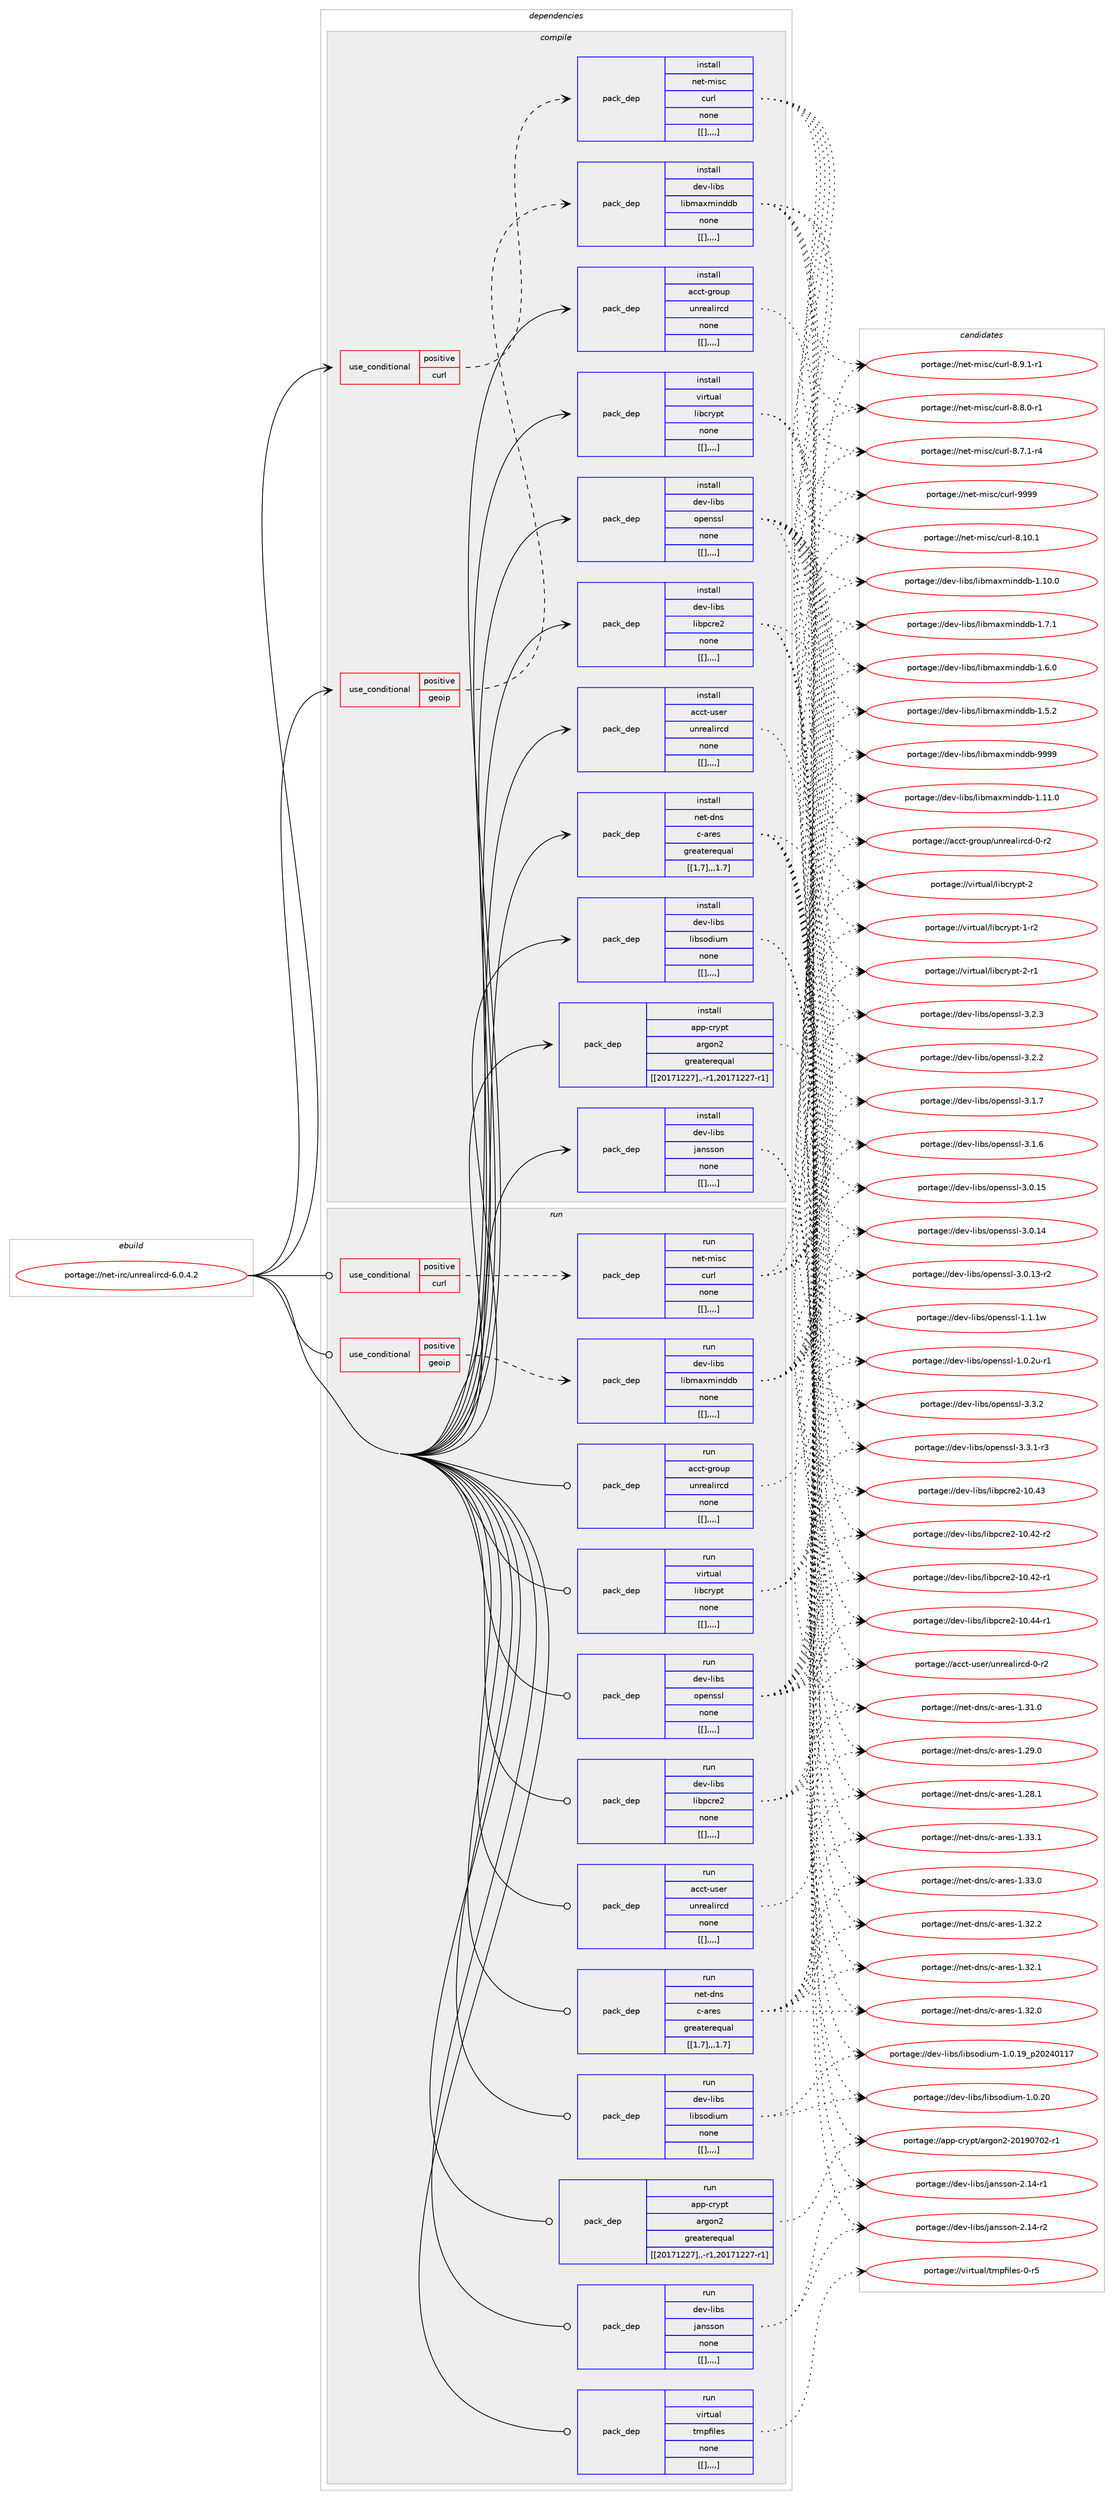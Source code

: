 digraph prolog {

# *************
# Graph options
# *************

newrank=true;
concentrate=true;
compound=true;
graph [rankdir=LR,fontname=Helvetica,fontsize=10,ranksep=1.5];#, ranksep=2.5, nodesep=0.2];
edge  [arrowhead=vee];
node  [fontname=Helvetica,fontsize=10];

# **********
# The ebuild
# **********

subgraph cluster_leftcol {
color=gray;
label=<<i>ebuild</i>>;
id [label="portage://net-irc/unrealircd-6.0.4.2", color=red, width=4, href="../net-irc/unrealircd-6.0.4.2.svg"];
}

# ****************
# The dependencies
# ****************

subgraph cluster_midcol {
color=gray;
label=<<i>dependencies</i>>;
subgraph cluster_compile {
fillcolor="#eeeeee";
style=filled;
label=<<i>compile</i>>;
subgraph cond97052 {
dependency368577 [label=<<TABLE BORDER="0" CELLBORDER="1" CELLSPACING="0" CELLPADDING="4"><TR><TD ROWSPAN="3" CELLPADDING="10">use_conditional</TD></TR><TR><TD>positive</TD></TR><TR><TD>curl</TD></TR></TABLE>>, shape=none, color=red];
subgraph pack268853 {
dependency368578 [label=<<TABLE BORDER="0" CELLBORDER="1" CELLSPACING="0" CELLPADDING="4" WIDTH="220"><TR><TD ROWSPAN="6" CELLPADDING="30">pack_dep</TD></TR><TR><TD WIDTH="110">install</TD></TR><TR><TD>net-misc</TD></TR><TR><TD>curl</TD></TR><TR><TD>none</TD></TR><TR><TD>[[],,,,]</TD></TR></TABLE>>, shape=none, color=blue];
}
dependency368577:e -> dependency368578:w [weight=20,style="dashed",arrowhead="vee"];
}
id:e -> dependency368577:w [weight=20,style="solid",arrowhead="vee"];
subgraph cond97053 {
dependency368579 [label=<<TABLE BORDER="0" CELLBORDER="1" CELLSPACING="0" CELLPADDING="4"><TR><TD ROWSPAN="3" CELLPADDING="10">use_conditional</TD></TR><TR><TD>positive</TD></TR><TR><TD>geoip</TD></TR></TABLE>>, shape=none, color=red];
subgraph pack268854 {
dependency368580 [label=<<TABLE BORDER="0" CELLBORDER="1" CELLSPACING="0" CELLPADDING="4" WIDTH="220"><TR><TD ROWSPAN="6" CELLPADDING="30">pack_dep</TD></TR><TR><TD WIDTH="110">install</TD></TR><TR><TD>dev-libs</TD></TR><TR><TD>libmaxminddb</TD></TR><TR><TD>none</TD></TR><TR><TD>[[],,,,]</TD></TR></TABLE>>, shape=none, color=blue];
}
dependency368579:e -> dependency368580:w [weight=20,style="dashed",arrowhead="vee"];
}
id:e -> dependency368579:w [weight=20,style="solid",arrowhead="vee"];
subgraph pack268855 {
dependency368581 [label=<<TABLE BORDER="0" CELLBORDER="1" CELLSPACING="0" CELLPADDING="4" WIDTH="220"><TR><TD ROWSPAN="6" CELLPADDING="30">pack_dep</TD></TR><TR><TD WIDTH="110">install</TD></TR><TR><TD>acct-group</TD></TR><TR><TD>unrealircd</TD></TR><TR><TD>none</TD></TR><TR><TD>[[],,,,]</TD></TR></TABLE>>, shape=none, color=blue];
}
id:e -> dependency368581:w [weight=20,style="solid",arrowhead="vee"];
subgraph pack268856 {
dependency368582 [label=<<TABLE BORDER="0" CELLBORDER="1" CELLSPACING="0" CELLPADDING="4" WIDTH="220"><TR><TD ROWSPAN="6" CELLPADDING="30">pack_dep</TD></TR><TR><TD WIDTH="110">install</TD></TR><TR><TD>acct-user</TD></TR><TR><TD>unrealircd</TD></TR><TR><TD>none</TD></TR><TR><TD>[[],,,,]</TD></TR></TABLE>>, shape=none, color=blue];
}
id:e -> dependency368582:w [weight=20,style="solid",arrowhead="vee"];
subgraph pack268857 {
dependency368583 [label=<<TABLE BORDER="0" CELLBORDER="1" CELLSPACING="0" CELLPADDING="4" WIDTH="220"><TR><TD ROWSPAN="6" CELLPADDING="30">pack_dep</TD></TR><TR><TD WIDTH="110">install</TD></TR><TR><TD>app-crypt</TD></TR><TR><TD>argon2</TD></TR><TR><TD>greaterequal</TD></TR><TR><TD>[[20171227],,-r1,20171227-r1]</TD></TR></TABLE>>, shape=none, color=blue];
}
id:e -> dependency368583:w [weight=20,style="solid",arrowhead="vee"];
subgraph pack268858 {
dependency368584 [label=<<TABLE BORDER="0" CELLBORDER="1" CELLSPACING="0" CELLPADDING="4" WIDTH="220"><TR><TD ROWSPAN="6" CELLPADDING="30">pack_dep</TD></TR><TR><TD WIDTH="110">install</TD></TR><TR><TD>dev-libs</TD></TR><TR><TD>jansson</TD></TR><TR><TD>none</TD></TR><TR><TD>[[],,,,]</TD></TR></TABLE>>, shape=none, color=blue];
}
id:e -> dependency368584:w [weight=20,style="solid",arrowhead="vee"];
subgraph pack268859 {
dependency368585 [label=<<TABLE BORDER="0" CELLBORDER="1" CELLSPACING="0" CELLPADDING="4" WIDTH="220"><TR><TD ROWSPAN="6" CELLPADDING="30">pack_dep</TD></TR><TR><TD WIDTH="110">install</TD></TR><TR><TD>dev-libs</TD></TR><TR><TD>libpcre2</TD></TR><TR><TD>none</TD></TR><TR><TD>[[],,,,]</TD></TR></TABLE>>, shape=none, color=blue];
}
id:e -> dependency368585:w [weight=20,style="solid",arrowhead="vee"];
subgraph pack268860 {
dependency368586 [label=<<TABLE BORDER="0" CELLBORDER="1" CELLSPACING="0" CELLPADDING="4" WIDTH="220"><TR><TD ROWSPAN="6" CELLPADDING="30">pack_dep</TD></TR><TR><TD WIDTH="110">install</TD></TR><TR><TD>dev-libs</TD></TR><TR><TD>libsodium</TD></TR><TR><TD>none</TD></TR><TR><TD>[[],,,,]</TD></TR></TABLE>>, shape=none, color=blue];
}
id:e -> dependency368586:w [weight=20,style="solid",arrowhead="vee"];
subgraph pack268861 {
dependency368587 [label=<<TABLE BORDER="0" CELLBORDER="1" CELLSPACING="0" CELLPADDING="4" WIDTH="220"><TR><TD ROWSPAN="6" CELLPADDING="30">pack_dep</TD></TR><TR><TD WIDTH="110">install</TD></TR><TR><TD>dev-libs</TD></TR><TR><TD>openssl</TD></TR><TR><TD>none</TD></TR><TR><TD>[[],,,,]</TD></TR></TABLE>>, shape=none, color=blue];
}
id:e -> dependency368587:w [weight=20,style="solid",arrowhead="vee"];
subgraph pack268862 {
dependency368588 [label=<<TABLE BORDER="0" CELLBORDER="1" CELLSPACING="0" CELLPADDING="4" WIDTH="220"><TR><TD ROWSPAN="6" CELLPADDING="30">pack_dep</TD></TR><TR><TD WIDTH="110">install</TD></TR><TR><TD>net-dns</TD></TR><TR><TD>c-ares</TD></TR><TR><TD>greaterequal</TD></TR><TR><TD>[[1,7],,,1.7]</TD></TR></TABLE>>, shape=none, color=blue];
}
id:e -> dependency368588:w [weight=20,style="solid",arrowhead="vee"];
subgraph pack268863 {
dependency368589 [label=<<TABLE BORDER="0" CELLBORDER="1" CELLSPACING="0" CELLPADDING="4" WIDTH="220"><TR><TD ROWSPAN="6" CELLPADDING="30">pack_dep</TD></TR><TR><TD WIDTH="110">install</TD></TR><TR><TD>virtual</TD></TR><TR><TD>libcrypt</TD></TR><TR><TD>none</TD></TR><TR><TD>[[],,,,]</TD></TR></TABLE>>, shape=none, color=blue];
}
id:e -> dependency368589:w [weight=20,style="solid",arrowhead="vee"];
}
subgraph cluster_compileandrun {
fillcolor="#eeeeee";
style=filled;
label=<<i>compile and run</i>>;
}
subgraph cluster_run {
fillcolor="#eeeeee";
style=filled;
label=<<i>run</i>>;
subgraph cond97054 {
dependency368590 [label=<<TABLE BORDER="0" CELLBORDER="1" CELLSPACING="0" CELLPADDING="4"><TR><TD ROWSPAN="3" CELLPADDING="10">use_conditional</TD></TR><TR><TD>positive</TD></TR><TR><TD>curl</TD></TR></TABLE>>, shape=none, color=red];
subgraph pack268864 {
dependency368591 [label=<<TABLE BORDER="0" CELLBORDER="1" CELLSPACING="0" CELLPADDING="4" WIDTH="220"><TR><TD ROWSPAN="6" CELLPADDING="30">pack_dep</TD></TR><TR><TD WIDTH="110">run</TD></TR><TR><TD>net-misc</TD></TR><TR><TD>curl</TD></TR><TR><TD>none</TD></TR><TR><TD>[[],,,,]</TD></TR></TABLE>>, shape=none, color=blue];
}
dependency368590:e -> dependency368591:w [weight=20,style="dashed",arrowhead="vee"];
}
id:e -> dependency368590:w [weight=20,style="solid",arrowhead="odot"];
subgraph cond97055 {
dependency368592 [label=<<TABLE BORDER="0" CELLBORDER="1" CELLSPACING="0" CELLPADDING="4"><TR><TD ROWSPAN="3" CELLPADDING="10">use_conditional</TD></TR><TR><TD>positive</TD></TR><TR><TD>geoip</TD></TR></TABLE>>, shape=none, color=red];
subgraph pack268865 {
dependency368593 [label=<<TABLE BORDER="0" CELLBORDER="1" CELLSPACING="0" CELLPADDING="4" WIDTH="220"><TR><TD ROWSPAN="6" CELLPADDING="30">pack_dep</TD></TR><TR><TD WIDTH="110">run</TD></TR><TR><TD>dev-libs</TD></TR><TR><TD>libmaxminddb</TD></TR><TR><TD>none</TD></TR><TR><TD>[[],,,,]</TD></TR></TABLE>>, shape=none, color=blue];
}
dependency368592:e -> dependency368593:w [weight=20,style="dashed",arrowhead="vee"];
}
id:e -> dependency368592:w [weight=20,style="solid",arrowhead="odot"];
subgraph pack268866 {
dependency368594 [label=<<TABLE BORDER="0" CELLBORDER="1" CELLSPACING="0" CELLPADDING="4" WIDTH="220"><TR><TD ROWSPAN="6" CELLPADDING="30">pack_dep</TD></TR><TR><TD WIDTH="110">run</TD></TR><TR><TD>acct-group</TD></TR><TR><TD>unrealircd</TD></TR><TR><TD>none</TD></TR><TR><TD>[[],,,,]</TD></TR></TABLE>>, shape=none, color=blue];
}
id:e -> dependency368594:w [weight=20,style="solid",arrowhead="odot"];
subgraph pack268867 {
dependency368595 [label=<<TABLE BORDER="0" CELLBORDER="1" CELLSPACING="0" CELLPADDING="4" WIDTH="220"><TR><TD ROWSPAN="6" CELLPADDING="30">pack_dep</TD></TR><TR><TD WIDTH="110">run</TD></TR><TR><TD>acct-user</TD></TR><TR><TD>unrealircd</TD></TR><TR><TD>none</TD></TR><TR><TD>[[],,,,]</TD></TR></TABLE>>, shape=none, color=blue];
}
id:e -> dependency368595:w [weight=20,style="solid",arrowhead="odot"];
subgraph pack268868 {
dependency368596 [label=<<TABLE BORDER="0" CELLBORDER="1" CELLSPACING="0" CELLPADDING="4" WIDTH="220"><TR><TD ROWSPAN="6" CELLPADDING="30">pack_dep</TD></TR><TR><TD WIDTH="110">run</TD></TR><TR><TD>app-crypt</TD></TR><TR><TD>argon2</TD></TR><TR><TD>greaterequal</TD></TR><TR><TD>[[20171227],,-r1,20171227-r1]</TD></TR></TABLE>>, shape=none, color=blue];
}
id:e -> dependency368596:w [weight=20,style="solid",arrowhead="odot"];
subgraph pack268869 {
dependency368597 [label=<<TABLE BORDER="0" CELLBORDER="1" CELLSPACING="0" CELLPADDING="4" WIDTH="220"><TR><TD ROWSPAN="6" CELLPADDING="30">pack_dep</TD></TR><TR><TD WIDTH="110">run</TD></TR><TR><TD>dev-libs</TD></TR><TR><TD>jansson</TD></TR><TR><TD>none</TD></TR><TR><TD>[[],,,,]</TD></TR></TABLE>>, shape=none, color=blue];
}
id:e -> dependency368597:w [weight=20,style="solid",arrowhead="odot"];
subgraph pack268870 {
dependency368598 [label=<<TABLE BORDER="0" CELLBORDER="1" CELLSPACING="0" CELLPADDING="4" WIDTH="220"><TR><TD ROWSPAN="6" CELLPADDING="30">pack_dep</TD></TR><TR><TD WIDTH="110">run</TD></TR><TR><TD>dev-libs</TD></TR><TR><TD>libpcre2</TD></TR><TR><TD>none</TD></TR><TR><TD>[[],,,,]</TD></TR></TABLE>>, shape=none, color=blue];
}
id:e -> dependency368598:w [weight=20,style="solid",arrowhead="odot"];
subgraph pack268871 {
dependency368599 [label=<<TABLE BORDER="0" CELLBORDER="1" CELLSPACING="0" CELLPADDING="4" WIDTH="220"><TR><TD ROWSPAN="6" CELLPADDING="30">pack_dep</TD></TR><TR><TD WIDTH="110">run</TD></TR><TR><TD>dev-libs</TD></TR><TR><TD>libsodium</TD></TR><TR><TD>none</TD></TR><TR><TD>[[],,,,]</TD></TR></TABLE>>, shape=none, color=blue];
}
id:e -> dependency368599:w [weight=20,style="solid",arrowhead="odot"];
subgraph pack268872 {
dependency368600 [label=<<TABLE BORDER="0" CELLBORDER="1" CELLSPACING="0" CELLPADDING="4" WIDTH="220"><TR><TD ROWSPAN="6" CELLPADDING="30">pack_dep</TD></TR><TR><TD WIDTH="110">run</TD></TR><TR><TD>dev-libs</TD></TR><TR><TD>openssl</TD></TR><TR><TD>none</TD></TR><TR><TD>[[],,,,]</TD></TR></TABLE>>, shape=none, color=blue];
}
id:e -> dependency368600:w [weight=20,style="solid",arrowhead="odot"];
subgraph pack268873 {
dependency368601 [label=<<TABLE BORDER="0" CELLBORDER="1" CELLSPACING="0" CELLPADDING="4" WIDTH="220"><TR><TD ROWSPAN="6" CELLPADDING="30">pack_dep</TD></TR><TR><TD WIDTH="110">run</TD></TR><TR><TD>net-dns</TD></TR><TR><TD>c-ares</TD></TR><TR><TD>greaterequal</TD></TR><TR><TD>[[1,7],,,1.7]</TD></TR></TABLE>>, shape=none, color=blue];
}
id:e -> dependency368601:w [weight=20,style="solid",arrowhead="odot"];
subgraph pack268874 {
dependency368602 [label=<<TABLE BORDER="0" CELLBORDER="1" CELLSPACING="0" CELLPADDING="4" WIDTH="220"><TR><TD ROWSPAN="6" CELLPADDING="30">pack_dep</TD></TR><TR><TD WIDTH="110">run</TD></TR><TR><TD>virtual</TD></TR><TR><TD>libcrypt</TD></TR><TR><TD>none</TD></TR><TR><TD>[[],,,,]</TD></TR></TABLE>>, shape=none, color=blue];
}
id:e -> dependency368602:w [weight=20,style="solid",arrowhead="odot"];
subgraph pack268875 {
dependency368603 [label=<<TABLE BORDER="0" CELLBORDER="1" CELLSPACING="0" CELLPADDING="4" WIDTH="220"><TR><TD ROWSPAN="6" CELLPADDING="30">pack_dep</TD></TR><TR><TD WIDTH="110">run</TD></TR><TR><TD>virtual</TD></TR><TR><TD>tmpfiles</TD></TR><TR><TD>none</TD></TR><TR><TD>[[],,,,]</TD></TR></TABLE>>, shape=none, color=blue];
}
id:e -> dependency368603:w [weight=20,style="solid",arrowhead="odot"];
}
}

# **************
# The candidates
# **************

subgraph cluster_choices {
rank=same;
color=gray;
label=<<i>candidates</i>>;

subgraph choice268853 {
color=black;
nodesep=1;
choice110101116451091051159947991171141084557575757 [label="portage://net-misc/curl-9999", color=red, width=4,href="../net-misc/curl-9999.svg"];
choice1101011164510910511599479911711410845564649484649 [label="portage://net-misc/curl-8.10.1", color=red, width=4,href="../net-misc/curl-8.10.1.svg"];
choice110101116451091051159947991171141084556465746494511449 [label="portage://net-misc/curl-8.9.1-r1", color=red, width=4,href="../net-misc/curl-8.9.1-r1.svg"];
choice110101116451091051159947991171141084556465646484511449 [label="portage://net-misc/curl-8.8.0-r1", color=red, width=4,href="../net-misc/curl-8.8.0-r1.svg"];
choice110101116451091051159947991171141084556465546494511452 [label="portage://net-misc/curl-8.7.1-r4", color=red, width=4,href="../net-misc/curl-8.7.1-r4.svg"];
dependency368578:e -> choice110101116451091051159947991171141084557575757:w [style=dotted,weight="100"];
dependency368578:e -> choice1101011164510910511599479911711410845564649484649:w [style=dotted,weight="100"];
dependency368578:e -> choice110101116451091051159947991171141084556465746494511449:w [style=dotted,weight="100"];
dependency368578:e -> choice110101116451091051159947991171141084556465646484511449:w [style=dotted,weight="100"];
dependency368578:e -> choice110101116451091051159947991171141084556465546494511452:w [style=dotted,weight="100"];
}
subgraph choice268854 {
color=black;
nodesep=1;
choice1001011184510810598115471081059810997120109105110100100984557575757 [label="portage://dev-libs/libmaxminddb-9999", color=red, width=4,href="../dev-libs/libmaxminddb-9999.svg"];
choice10010111845108105981154710810598109971201091051101001009845494649494648 [label="portage://dev-libs/libmaxminddb-1.11.0", color=red, width=4,href="../dev-libs/libmaxminddb-1.11.0.svg"];
choice10010111845108105981154710810598109971201091051101001009845494649484648 [label="portage://dev-libs/libmaxminddb-1.10.0", color=red, width=4,href="../dev-libs/libmaxminddb-1.10.0.svg"];
choice100101118451081059811547108105981099712010910511010010098454946554649 [label="portage://dev-libs/libmaxminddb-1.7.1", color=red, width=4,href="../dev-libs/libmaxminddb-1.7.1.svg"];
choice100101118451081059811547108105981099712010910511010010098454946544648 [label="portage://dev-libs/libmaxminddb-1.6.0", color=red, width=4,href="../dev-libs/libmaxminddb-1.6.0.svg"];
choice100101118451081059811547108105981099712010910511010010098454946534650 [label="portage://dev-libs/libmaxminddb-1.5.2", color=red, width=4,href="../dev-libs/libmaxminddb-1.5.2.svg"];
dependency368580:e -> choice1001011184510810598115471081059810997120109105110100100984557575757:w [style=dotted,weight="100"];
dependency368580:e -> choice10010111845108105981154710810598109971201091051101001009845494649494648:w [style=dotted,weight="100"];
dependency368580:e -> choice10010111845108105981154710810598109971201091051101001009845494649484648:w [style=dotted,weight="100"];
dependency368580:e -> choice100101118451081059811547108105981099712010910511010010098454946554649:w [style=dotted,weight="100"];
dependency368580:e -> choice100101118451081059811547108105981099712010910511010010098454946544648:w [style=dotted,weight="100"];
dependency368580:e -> choice100101118451081059811547108105981099712010910511010010098454946534650:w [style=dotted,weight="100"];
}
subgraph choice268855 {
color=black;
nodesep=1;
choice9799991164510311411111711247117110114101971081051149910045484511450 [label="portage://acct-group/unrealircd-0-r2", color=red, width=4,href="../acct-group/unrealircd-0-r2.svg"];
dependency368581:e -> choice9799991164510311411111711247117110114101971081051149910045484511450:w [style=dotted,weight="100"];
}
subgraph choice268856 {
color=black;
nodesep=1;
choice9799991164511711510111447117110114101971081051149910045484511450 [label="portage://acct-user/unrealircd-0-r2", color=red, width=4,href="../acct-user/unrealircd-0-r2.svg"];
dependency368582:e -> choice9799991164511711510111447117110114101971081051149910045484511450:w [style=dotted,weight="100"];
}
subgraph choice268857 {
color=black;
nodesep=1;
choice9711211245991141211121164797114103111110504550484957485548504511449 [label="portage://app-crypt/argon2-20190702-r1", color=red, width=4,href="../app-crypt/argon2-20190702-r1.svg"];
dependency368583:e -> choice9711211245991141211121164797114103111110504550484957485548504511449:w [style=dotted,weight="100"];
}
subgraph choice268858 {
color=black;
nodesep=1;
choice1001011184510810598115471069711011511511111045504649524511450 [label="portage://dev-libs/jansson-2.14-r2", color=red, width=4,href="../dev-libs/jansson-2.14-r2.svg"];
choice1001011184510810598115471069711011511511111045504649524511449 [label="portage://dev-libs/jansson-2.14-r1", color=red, width=4,href="../dev-libs/jansson-2.14-r1.svg"];
dependency368584:e -> choice1001011184510810598115471069711011511511111045504649524511450:w [style=dotted,weight="100"];
dependency368584:e -> choice1001011184510810598115471069711011511511111045504649524511449:w [style=dotted,weight="100"];
}
subgraph choice268859 {
color=black;
nodesep=1;
choice1001011184510810598115471081059811299114101504549484652524511449 [label="portage://dev-libs/libpcre2-10.44-r1", color=red, width=4,href="../dev-libs/libpcre2-10.44-r1.svg"];
choice100101118451081059811547108105981129911410150454948465251 [label="portage://dev-libs/libpcre2-10.43", color=red, width=4,href="../dev-libs/libpcre2-10.43.svg"];
choice1001011184510810598115471081059811299114101504549484652504511450 [label="portage://dev-libs/libpcre2-10.42-r2", color=red, width=4,href="../dev-libs/libpcre2-10.42-r2.svg"];
choice1001011184510810598115471081059811299114101504549484652504511449 [label="portage://dev-libs/libpcre2-10.42-r1", color=red, width=4,href="../dev-libs/libpcre2-10.42-r1.svg"];
dependency368585:e -> choice1001011184510810598115471081059811299114101504549484652524511449:w [style=dotted,weight="100"];
dependency368585:e -> choice100101118451081059811547108105981129911410150454948465251:w [style=dotted,weight="100"];
dependency368585:e -> choice1001011184510810598115471081059811299114101504549484652504511450:w [style=dotted,weight="100"];
dependency368585:e -> choice1001011184510810598115471081059811299114101504549484652504511449:w [style=dotted,weight="100"];
}
subgraph choice268860 {
color=black;
nodesep=1;
choice1001011184510810598115471081059811511110010511710945494648465048 [label="portage://dev-libs/libsodium-1.0.20", color=red, width=4,href="../dev-libs/libsodium-1.0.20.svg"];
choice1001011184510810598115471081059811511110010511710945494648464957951125048505248494955 [label="portage://dev-libs/libsodium-1.0.19_p20240117", color=red, width=4,href="../dev-libs/libsodium-1.0.19_p20240117.svg"];
dependency368586:e -> choice1001011184510810598115471081059811511110010511710945494648465048:w [style=dotted,weight="100"];
dependency368586:e -> choice1001011184510810598115471081059811511110010511710945494648464957951125048505248494955:w [style=dotted,weight="100"];
}
subgraph choice268861 {
color=black;
nodesep=1;
choice100101118451081059811547111112101110115115108455146514650 [label="portage://dev-libs/openssl-3.3.2", color=red, width=4,href="../dev-libs/openssl-3.3.2.svg"];
choice1001011184510810598115471111121011101151151084551465146494511451 [label="portage://dev-libs/openssl-3.3.1-r3", color=red, width=4,href="../dev-libs/openssl-3.3.1-r3.svg"];
choice100101118451081059811547111112101110115115108455146504651 [label="portage://dev-libs/openssl-3.2.3", color=red, width=4,href="../dev-libs/openssl-3.2.3.svg"];
choice100101118451081059811547111112101110115115108455146504650 [label="portage://dev-libs/openssl-3.2.2", color=red, width=4,href="../dev-libs/openssl-3.2.2.svg"];
choice100101118451081059811547111112101110115115108455146494655 [label="portage://dev-libs/openssl-3.1.7", color=red, width=4,href="../dev-libs/openssl-3.1.7.svg"];
choice100101118451081059811547111112101110115115108455146494654 [label="portage://dev-libs/openssl-3.1.6", color=red, width=4,href="../dev-libs/openssl-3.1.6.svg"];
choice10010111845108105981154711111210111011511510845514648464953 [label="portage://dev-libs/openssl-3.0.15", color=red, width=4,href="../dev-libs/openssl-3.0.15.svg"];
choice10010111845108105981154711111210111011511510845514648464952 [label="portage://dev-libs/openssl-3.0.14", color=red, width=4,href="../dev-libs/openssl-3.0.14.svg"];
choice100101118451081059811547111112101110115115108455146484649514511450 [label="portage://dev-libs/openssl-3.0.13-r2", color=red, width=4,href="../dev-libs/openssl-3.0.13-r2.svg"];
choice100101118451081059811547111112101110115115108454946494649119 [label="portage://dev-libs/openssl-1.1.1w", color=red, width=4,href="../dev-libs/openssl-1.1.1w.svg"];
choice1001011184510810598115471111121011101151151084549464846501174511449 [label="portage://dev-libs/openssl-1.0.2u-r1", color=red, width=4,href="../dev-libs/openssl-1.0.2u-r1.svg"];
dependency368587:e -> choice100101118451081059811547111112101110115115108455146514650:w [style=dotted,weight="100"];
dependency368587:e -> choice1001011184510810598115471111121011101151151084551465146494511451:w [style=dotted,weight="100"];
dependency368587:e -> choice100101118451081059811547111112101110115115108455146504651:w [style=dotted,weight="100"];
dependency368587:e -> choice100101118451081059811547111112101110115115108455146504650:w [style=dotted,weight="100"];
dependency368587:e -> choice100101118451081059811547111112101110115115108455146494655:w [style=dotted,weight="100"];
dependency368587:e -> choice100101118451081059811547111112101110115115108455146494654:w [style=dotted,weight="100"];
dependency368587:e -> choice10010111845108105981154711111210111011511510845514648464953:w [style=dotted,weight="100"];
dependency368587:e -> choice10010111845108105981154711111210111011511510845514648464952:w [style=dotted,weight="100"];
dependency368587:e -> choice100101118451081059811547111112101110115115108455146484649514511450:w [style=dotted,weight="100"];
dependency368587:e -> choice100101118451081059811547111112101110115115108454946494649119:w [style=dotted,weight="100"];
dependency368587:e -> choice1001011184510810598115471111121011101151151084549464846501174511449:w [style=dotted,weight="100"];
}
subgraph choice268862 {
color=black;
nodesep=1;
choice110101116451001101154799459711410111545494651514649 [label="portage://net-dns/c-ares-1.33.1", color=red, width=4,href="../net-dns/c-ares-1.33.1.svg"];
choice110101116451001101154799459711410111545494651514648 [label="portage://net-dns/c-ares-1.33.0", color=red, width=4,href="../net-dns/c-ares-1.33.0.svg"];
choice110101116451001101154799459711410111545494651504650 [label="portage://net-dns/c-ares-1.32.2", color=red, width=4,href="../net-dns/c-ares-1.32.2.svg"];
choice110101116451001101154799459711410111545494651504649 [label="portage://net-dns/c-ares-1.32.1", color=red, width=4,href="../net-dns/c-ares-1.32.1.svg"];
choice110101116451001101154799459711410111545494651504648 [label="portage://net-dns/c-ares-1.32.0", color=red, width=4,href="../net-dns/c-ares-1.32.0.svg"];
choice110101116451001101154799459711410111545494651494648 [label="portage://net-dns/c-ares-1.31.0", color=red, width=4,href="../net-dns/c-ares-1.31.0.svg"];
choice110101116451001101154799459711410111545494650574648 [label="portage://net-dns/c-ares-1.29.0", color=red, width=4,href="../net-dns/c-ares-1.29.0.svg"];
choice110101116451001101154799459711410111545494650564649 [label="portage://net-dns/c-ares-1.28.1", color=red, width=4,href="../net-dns/c-ares-1.28.1.svg"];
dependency368588:e -> choice110101116451001101154799459711410111545494651514649:w [style=dotted,weight="100"];
dependency368588:e -> choice110101116451001101154799459711410111545494651514648:w [style=dotted,weight="100"];
dependency368588:e -> choice110101116451001101154799459711410111545494651504650:w [style=dotted,weight="100"];
dependency368588:e -> choice110101116451001101154799459711410111545494651504649:w [style=dotted,weight="100"];
dependency368588:e -> choice110101116451001101154799459711410111545494651504648:w [style=dotted,weight="100"];
dependency368588:e -> choice110101116451001101154799459711410111545494651494648:w [style=dotted,weight="100"];
dependency368588:e -> choice110101116451001101154799459711410111545494650574648:w [style=dotted,weight="100"];
dependency368588:e -> choice110101116451001101154799459711410111545494650564649:w [style=dotted,weight="100"];
}
subgraph choice268863 {
color=black;
nodesep=1;
choice1181051141161179710847108105989911412111211645504511449 [label="portage://virtual/libcrypt-2-r1", color=red, width=4,href="../virtual/libcrypt-2-r1.svg"];
choice118105114116117971084710810598991141211121164550 [label="portage://virtual/libcrypt-2", color=red, width=4,href="../virtual/libcrypt-2.svg"];
choice1181051141161179710847108105989911412111211645494511450 [label="portage://virtual/libcrypt-1-r2", color=red, width=4,href="../virtual/libcrypt-1-r2.svg"];
dependency368589:e -> choice1181051141161179710847108105989911412111211645504511449:w [style=dotted,weight="100"];
dependency368589:e -> choice118105114116117971084710810598991141211121164550:w [style=dotted,weight="100"];
dependency368589:e -> choice1181051141161179710847108105989911412111211645494511450:w [style=dotted,weight="100"];
}
subgraph choice268864 {
color=black;
nodesep=1;
choice110101116451091051159947991171141084557575757 [label="portage://net-misc/curl-9999", color=red, width=4,href="../net-misc/curl-9999.svg"];
choice1101011164510910511599479911711410845564649484649 [label="portage://net-misc/curl-8.10.1", color=red, width=4,href="../net-misc/curl-8.10.1.svg"];
choice110101116451091051159947991171141084556465746494511449 [label="portage://net-misc/curl-8.9.1-r1", color=red, width=4,href="../net-misc/curl-8.9.1-r1.svg"];
choice110101116451091051159947991171141084556465646484511449 [label="portage://net-misc/curl-8.8.0-r1", color=red, width=4,href="../net-misc/curl-8.8.0-r1.svg"];
choice110101116451091051159947991171141084556465546494511452 [label="portage://net-misc/curl-8.7.1-r4", color=red, width=4,href="../net-misc/curl-8.7.1-r4.svg"];
dependency368591:e -> choice110101116451091051159947991171141084557575757:w [style=dotted,weight="100"];
dependency368591:e -> choice1101011164510910511599479911711410845564649484649:w [style=dotted,weight="100"];
dependency368591:e -> choice110101116451091051159947991171141084556465746494511449:w [style=dotted,weight="100"];
dependency368591:e -> choice110101116451091051159947991171141084556465646484511449:w [style=dotted,weight="100"];
dependency368591:e -> choice110101116451091051159947991171141084556465546494511452:w [style=dotted,weight="100"];
}
subgraph choice268865 {
color=black;
nodesep=1;
choice1001011184510810598115471081059810997120109105110100100984557575757 [label="portage://dev-libs/libmaxminddb-9999", color=red, width=4,href="../dev-libs/libmaxminddb-9999.svg"];
choice10010111845108105981154710810598109971201091051101001009845494649494648 [label="portage://dev-libs/libmaxminddb-1.11.0", color=red, width=4,href="../dev-libs/libmaxminddb-1.11.0.svg"];
choice10010111845108105981154710810598109971201091051101001009845494649484648 [label="portage://dev-libs/libmaxminddb-1.10.0", color=red, width=4,href="../dev-libs/libmaxminddb-1.10.0.svg"];
choice100101118451081059811547108105981099712010910511010010098454946554649 [label="portage://dev-libs/libmaxminddb-1.7.1", color=red, width=4,href="../dev-libs/libmaxminddb-1.7.1.svg"];
choice100101118451081059811547108105981099712010910511010010098454946544648 [label="portage://dev-libs/libmaxminddb-1.6.0", color=red, width=4,href="../dev-libs/libmaxminddb-1.6.0.svg"];
choice100101118451081059811547108105981099712010910511010010098454946534650 [label="portage://dev-libs/libmaxminddb-1.5.2", color=red, width=4,href="../dev-libs/libmaxminddb-1.5.2.svg"];
dependency368593:e -> choice1001011184510810598115471081059810997120109105110100100984557575757:w [style=dotted,weight="100"];
dependency368593:e -> choice10010111845108105981154710810598109971201091051101001009845494649494648:w [style=dotted,weight="100"];
dependency368593:e -> choice10010111845108105981154710810598109971201091051101001009845494649484648:w [style=dotted,weight="100"];
dependency368593:e -> choice100101118451081059811547108105981099712010910511010010098454946554649:w [style=dotted,weight="100"];
dependency368593:e -> choice100101118451081059811547108105981099712010910511010010098454946544648:w [style=dotted,weight="100"];
dependency368593:e -> choice100101118451081059811547108105981099712010910511010010098454946534650:w [style=dotted,weight="100"];
}
subgraph choice268866 {
color=black;
nodesep=1;
choice9799991164510311411111711247117110114101971081051149910045484511450 [label="portage://acct-group/unrealircd-0-r2", color=red, width=4,href="../acct-group/unrealircd-0-r2.svg"];
dependency368594:e -> choice9799991164510311411111711247117110114101971081051149910045484511450:w [style=dotted,weight="100"];
}
subgraph choice268867 {
color=black;
nodesep=1;
choice9799991164511711510111447117110114101971081051149910045484511450 [label="portage://acct-user/unrealircd-0-r2", color=red, width=4,href="../acct-user/unrealircd-0-r2.svg"];
dependency368595:e -> choice9799991164511711510111447117110114101971081051149910045484511450:w [style=dotted,weight="100"];
}
subgraph choice268868 {
color=black;
nodesep=1;
choice9711211245991141211121164797114103111110504550484957485548504511449 [label="portage://app-crypt/argon2-20190702-r1", color=red, width=4,href="../app-crypt/argon2-20190702-r1.svg"];
dependency368596:e -> choice9711211245991141211121164797114103111110504550484957485548504511449:w [style=dotted,weight="100"];
}
subgraph choice268869 {
color=black;
nodesep=1;
choice1001011184510810598115471069711011511511111045504649524511450 [label="portage://dev-libs/jansson-2.14-r2", color=red, width=4,href="../dev-libs/jansson-2.14-r2.svg"];
choice1001011184510810598115471069711011511511111045504649524511449 [label="portage://dev-libs/jansson-2.14-r1", color=red, width=4,href="../dev-libs/jansson-2.14-r1.svg"];
dependency368597:e -> choice1001011184510810598115471069711011511511111045504649524511450:w [style=dotted,weight="100"];
dependency368597:e -> choice1001011184510810598115471069711011511511111045504649524511449:w [style=dotted,weight="100"];
}
subgraph choice268870 {
color=black;
nodesep=1;
choice1001011184510810598115471081059811299114101504549484652524511449 [label="portage://dev-libs/libpcre2-10.44-r1", color=red, width=4,href="../dev-libs/libpcre2-10.44-r1.svg"];
choice100101118451081059811547108105981129911410150454948465251 [label="portage://dev-libs/libpcre2-10.43", color=red, width=4,href="../dev-libs/libpcre2-10.43.svg"];
choice1001011184510810598115471081059811299114101504549484652504511450 [label="portage://dev-libs/libpcre2-10.42-r2", color=red, width=4,href="../dev-libs/libpcre2-10.42-r2.svg"];
choice1001011184510810598115471081059811299114101504549484652504511449 [label="portage://dev-libs/libpcre2-10.42-r1", color=red, width=4,href="../dev-libs/libpcre2-10.42-r1.svg"];
dependency368598:e -> choice1001011184510810598115471081059811299114101504549484652524511449:w [style=dotted,weight="100"];
dependency368598:e -> choice100101118451081059811547108105981129911410150454948465251:w [style=dotted,weight="100"];
dependency368598:e -> choice1001011184510810598115471081059811299114101504549484652504511450:w [style=dotted,weight="100"];
dependency368598:e -> choice1001011184510810598115471081059811299114101504549484652504511449:w [style=dotted,weight="100"];
}
subgraph choice268871 {
color=black;
nodesep=1;
choice1001011184510810598115471081059811511110010511710945494648465048 [label="portage://dev-libs/libsodium-1.0.20", color=red, width=4,href="../dev-libs/libsodium-1.0.20.svg"];
choice1001011184510810598115471081059811511110010511710945494648464957951125048505248494955 [label="portage://dev-libs/libsodium-1.0.19_p20240117", color=red, width=4,href="../dev-libs/libsodium-1.0.19_p20240117.svg"];
dependency368599:e -> choice1001011184510810598115471081059811511110010511710945494648465048:w [style=dotted,weight="100"];
dependency368599:e -> choice1001011184510810598115471081059811511110010511710945494648464957951125048505248494955:w [style=dotted,weight="100"];
}
subgraph choice268872 {
color=black;
nodesep=1;
choice100101118451081059811547111112101110115115108455146514650 [label="portage://dev-libs/openssl-3.3.2", color=red, width=4,href="../dev-libs/openssl-3.3.2.svg"];
choice1001011184510810598115471111121011101151151084551465146494511451 [label="portage://dev-libs/openssl-3.3.1-r3", color=red, width=4,href="../dev-libs/openssl-3.3.1-r3.svg"];
choice100101118451081059811547111112101110115115108455146504651 [label="portage://dev-libs/openssl-3.2.3", color=red, width=4,href="../dev-libs/openssl-3.2.3.svg"];
choice100101118451081059811547111112101110115115108455146504650 [label="portage://dev-libs/openssl-3.2.2", color=red, width=4,href="../dev-libs/openssl-3.2.2.svg"];
choice100101118451081059811547111112101110115115108455146494655 [label="portage://dev-libs/openssl-3.1.7", color=red, width=4,href="../dev-libs/openssl-3.1.7.svg"];
choice100101118451081059811547111112101110115115108455146494654 [label="portage://dev-libs/openssl-3.1.6", color=red, width=4,href="../dev-libs/openssl-3.1.6.svg"];
choice10010111845108105981154711111210111011511510845514648464953 [label="portage://dev-libs/openssl-3.0.15", color=red, width=4,href="../dev-libs/openssl-3.0.15.svg"];
choice10010111845108105981154711111210111011511510845514648464952 [label="portage://dev-libs/openssl-3.0.14", color=red, width=4,href="../dev-libs/openssl-3.0.14.svg"];
choice100101118451081059811547111112101110115115108455146484649514511450 [label="portage://dev-libs/openssl-3.0.13-r2", color=red, width=4,href="../dev-libs/openssl-3.0.13-r2.svg"];
choice100101118451081059811547111112101110115115108454946494649119 [label="portage://dev-libs/openssl-1.1.1w", color=red, width=4,href="../dev-libs/openssl-1.1.1w.svg"];
choice1001011184510810598115471111121011101151151084549464846501174511449 [label="portage://dev-libs/openssl-1.0.2u-r1", color=red, width=4,href="../dev-libs/openssl-1.0.2u-r1.svg"];
dependency368600:e -> choice100101118451081059811547111112101110115115108455146514650:w [style=dotted,weight="100"];
dependency368600:e -> choice1001011184510810598115471111121011101151151084551465146494511451:w [style=dotted,weight="100"];
dependency368600:e -> choice100101118451081059811547111112101110115115108455146504651:w [style=dotted,weight="100"];
dependency368600:e -> choice100101118451081059811547111112101110115115108455146504650:w [style=dotted,weight="100"];
dependency368600:e -> choice100101118451081059811547111112101110115115108455146494655:w [style=dotted,weight="100"];
dependency368600:e -> choice100101118451081059811547111112101110115115108455146494654:w [style=dotted,weight="100"];
dependency368600:e -> choice10010111845108105981154711111210111011511510845514648464953:w [style=dotted,weight="100"];
dependency368600:e -> choice10010111845108105981154711111210111011511510845514648464952:w [style=dotted,weight="100"];
dependency368600:e -> choice100101118451081059811547111112101110115115108455146484649514511450:w [style=dotted,weight="100"];
dependency368600:e -> choice100101118451081059811547111112101110115115108454946494649119:w [style=dotted,weight="100"];
dependency368600:e -> choice1001011184510810598115471111121011101151151084549464846501174511449:w [style=dotted,weight="100"];
}
subgraph choice268873 {
color=black;
nodesep=1;
choice110101116451001101154799459711410111545494651514649 [label="portage://net-dns/c-ares-1.33.1", color=red, width=4,href="../net-dns/c-ares-1.33.1.svg"];
choice110101116451001101154799459711410111545494651514648 [label="portage://net-dns/c-ares-1.33.0", color=red, width=4,href="../net-dns/c-ares-1.33.0.svg"];
choice110101116451001101154799459711410111545494651504650 [label="portage://net-dns/c-ares-1.32.2", color=red, width=4,href="../net-dns/c-ares-1.32.2.svg"];
choice110101116451001101154799459711410111545494651504649 [label="portage://net-dns/c-ares-1.32.1", color=red, width=4,href="../net-dns/c-ares-1.32.1.svg"];
choice110101116451001101154799459711410111545494651504648 [label="portage://net-dns/c-ares-1.32.0", color=red, width=4,href="../net-dns/c-ares-1.32.0.svg"];
choice110101116451001101154799459711410111545494651494648 [label="portage://net-dns/c-ares-1.31.0", color=red, width=4,href="../net-dns/c-ares-1.31.0.svg"];
choice110101116451001101154799459711410111545494650574648 [label="portage://net-dns/c-ares-1.29.0", color=red, width=4,href="../net-dns/c-ares-1.29.0.svg"];
choice110101116451001101154799459711410111545494650564649 [label="portage://net-dns/c-ares-1.28.1", color=red, width=4,href="../net-dns/c-ares-1.28.1.svg"];
dependency368601:e -> choice110101116451001101154799459711410111545494651514649:w [style=dotted,weight="100"];
dependency368601:e -> choice110101116451001101154799459711410111545494651514648:w [style=dotted,weight="100"];
dependency368601:e -> choice110101116451001101154799459711410111545494651504650:w [style=dotted,weight="100"];
dependency368601:e -> choice110101116451001101154799459711410111545494651504649:w [style=dotted,weight="100"];
dependency368601:e -> choice110101116451001101154799459711410111545494651504648:w [style=dotted,weight="100"];
dependency368601:e -> choice110101116451001101154799459711410111545494651494648:w [style=dotted,weight="100"];
dependency368601:e -> choice110101116451001101154799459711410111545494650574648:w [style=dotted,weight="100"];
dependency368601:e -> choice110101116451001101154799459711410111545494650564649:w [style=dotted,weight="100"];
}
subgraph choice268874 {
color=black;
nodesep=1;
choice1181051141161179710847108105989911412111211645504511449 [label="portage://virtual/libcrypt-2-r1", color=red, width=4,href="../virtual/libcrypt-2-r1.svg"];
choice118105114116117971084710810598991141211121164550 [label="portage://virtual/libcrypt-2", color=red, width=4,href="../virtual/libcrypt-2.svg"];
choice1181051141161179710847108105989911412111211645494511450 [label="portage://virtual/libcrypt-1-r2", color=red, width=4,href="../virtual/libcrypt-1-r2.svg"];
dependency368602:e -> choice1181051141161179710847108105989911412111211645504511449:w [style=dotted,weight="100"];
dependency368602:e -> choice118105114116117971084710810598991141211121164550:w [style=dotted,weight="100"];
dependency368602:e -> choice1181051141161179710847108105989911412111211645494511450:w [style=dotted,weight="100"];
}
subgraph choice268875 {
color=black;
nodesep=1;
choice118105114116117971084711610911210210510810111545484511453 [label="portage://virtual/tmpfiles-0-r5", color=red, width=4,href="../virtual/tmpfiles-0-r5.svg"];
dependency368603:e -> choice118105114116117971084711610911210210510810111545484511453:w [style=dotted,weight="100"];
}
}

}
